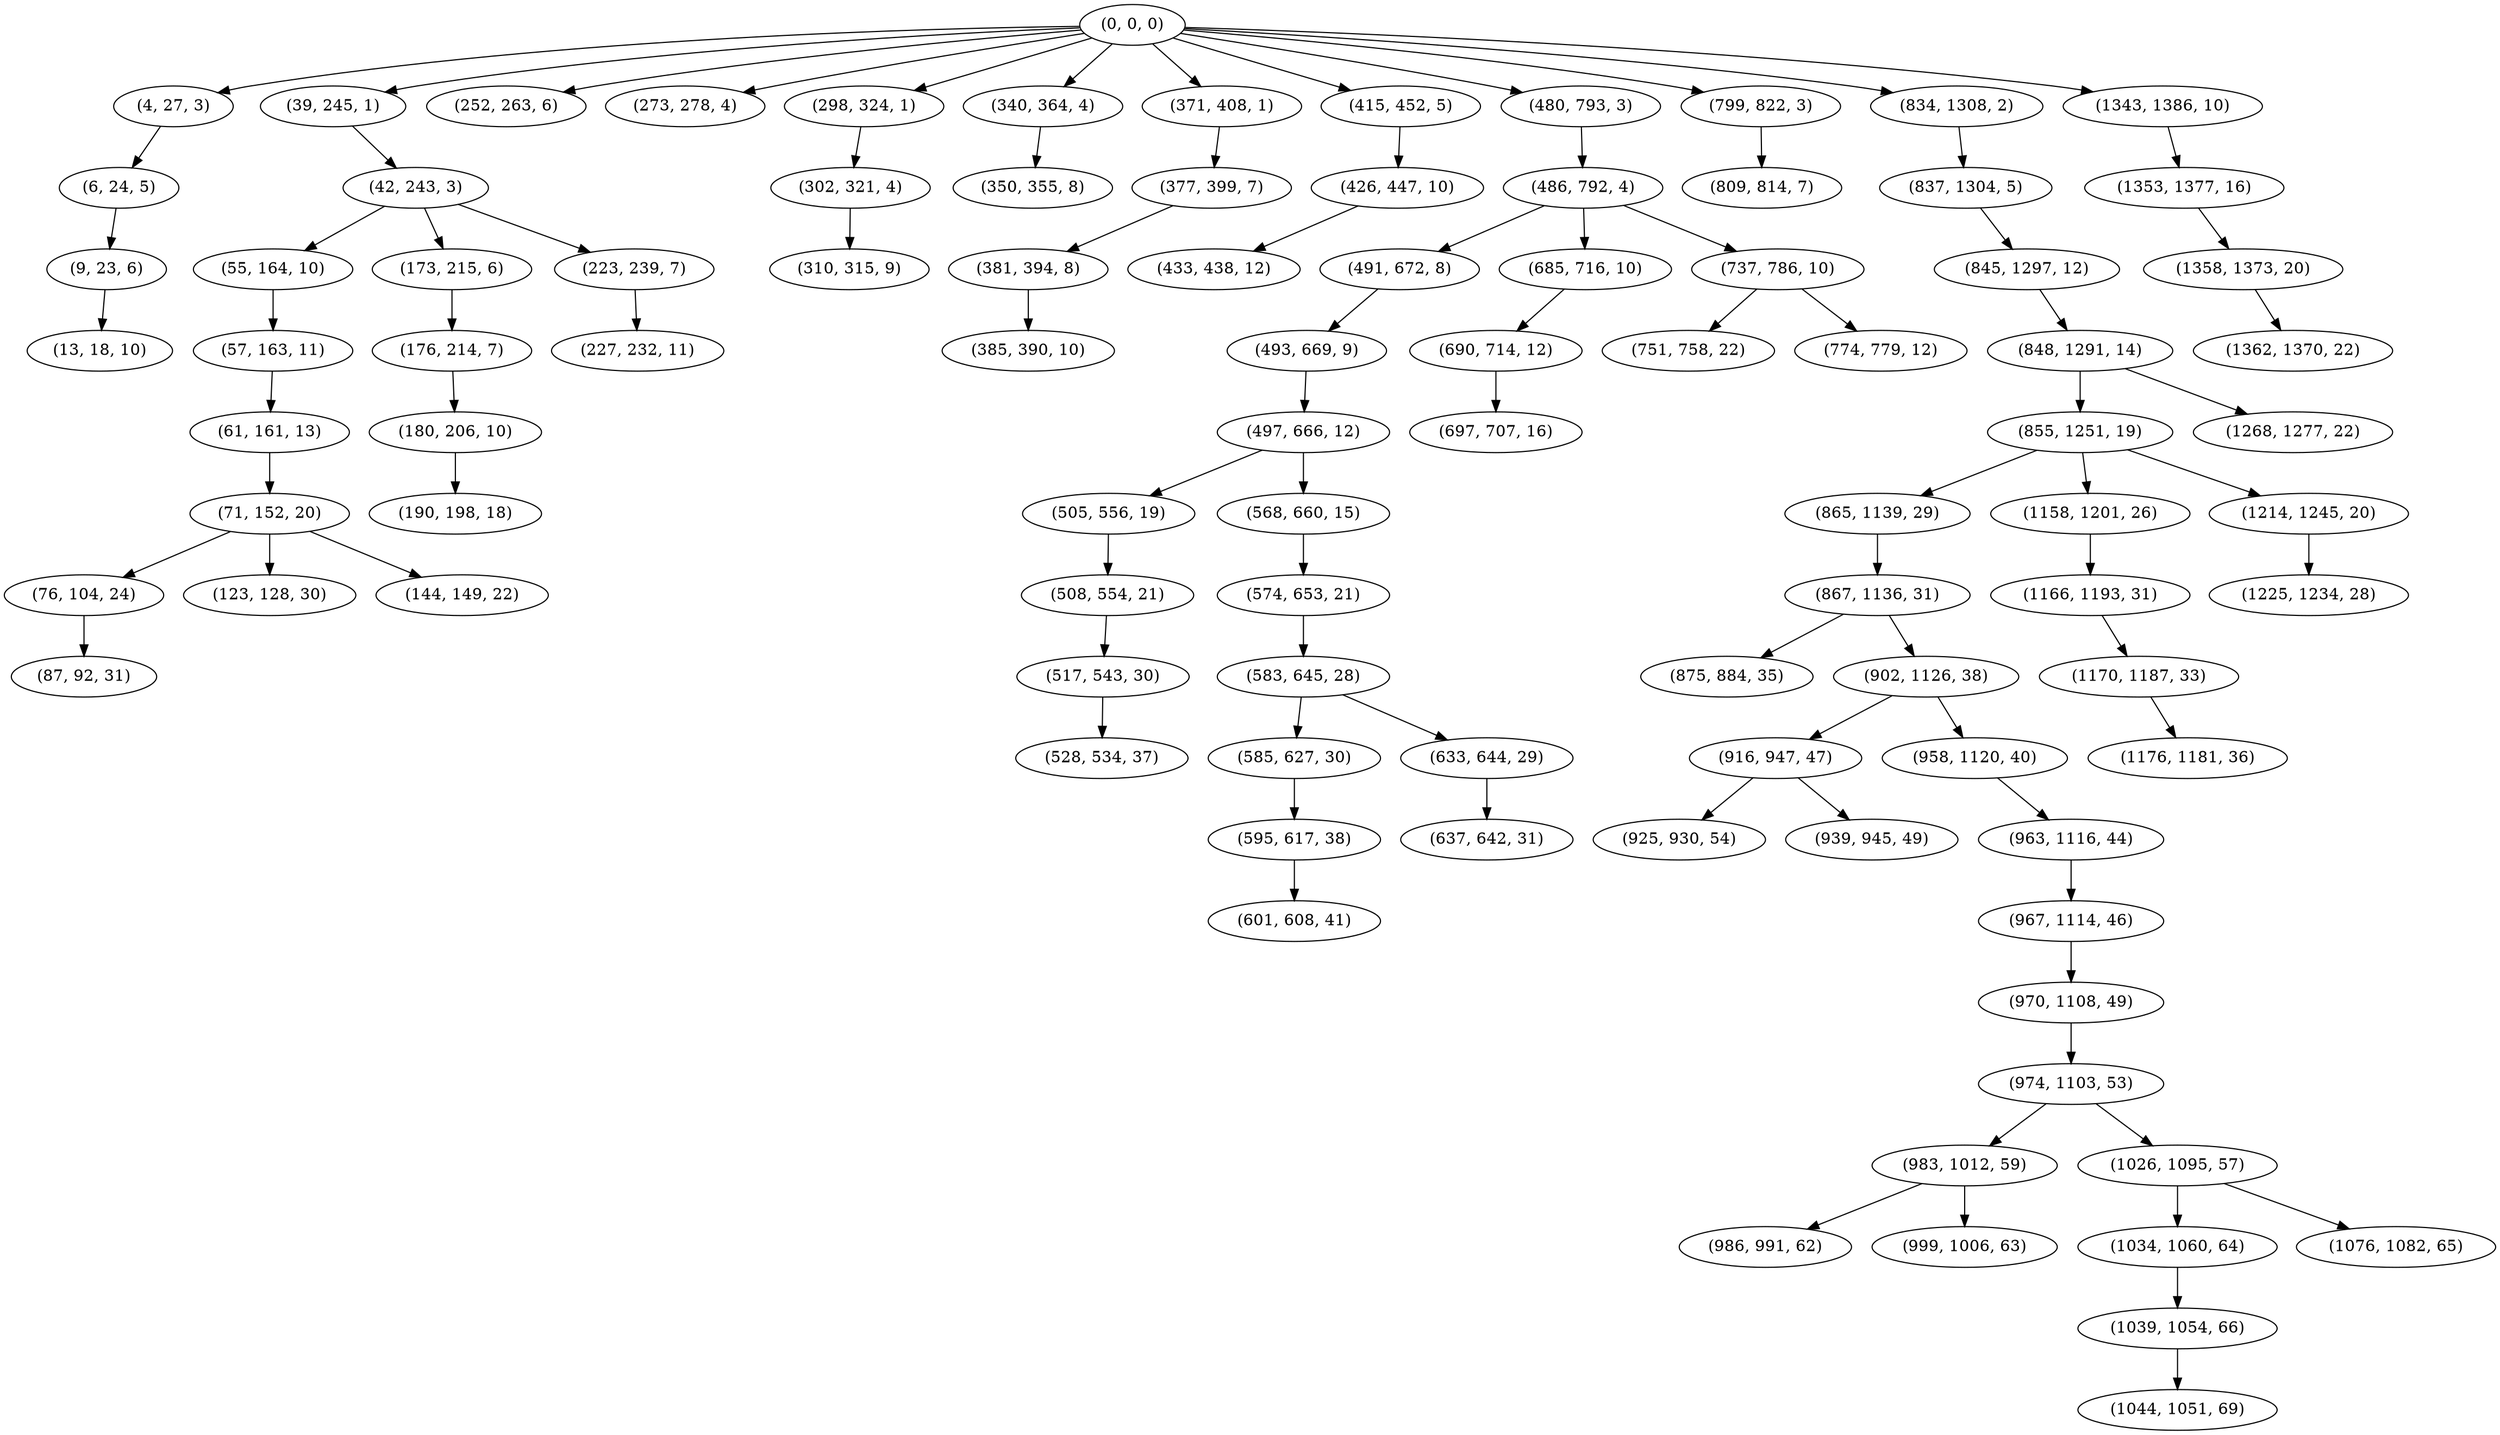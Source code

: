 digraph tree {
    "(0, 0, 0)";
    "(4, 27, 3)";
    "(6, 24, 5)";
    "(9, 23, 6)";
    "(13, 18, 10)";
    "(39, 245, 1)";
    "(42, 243, 3)";
    "(55, 164, 10)";
    "(57, 163, 11)";
    "(61, 161, 13)";
    "(71, 152, 20)";
    "(76, 104, 24)";
    "(87, 92, 31)";
    "(123, 128, 30)";
    "(144, 149, 22)";
    "(173, 215, 6)";
    "(176, 214, 7)";
    "(180, 206, 10)";
    "(190, 198, 18)";
    "(223, 239, 7)";
    "(227, 232, 11)";
    "(252, 263, 6)";
    "(273, 278, 4)";
    "(298, 324, 1)";
    "(302, 321, 4)";
    "(310, 315, 9)";
    "(340, 364, 4)";
    "(350, 355, 8)";
    "(371, 408, 1)";
    "(377, 399, 7)";
    "(381, 394, 8)";
    "(385, 390, 10)";
    "(415, 452, 5)";
    "(426, 447, 10)";
    "(433, 438, 12)";
    "(480, 793, 3)";
    "(486, 792, 4)";
    "(491, 672, 8)";
    "(493, 669, 9)";
    "(497, 666, 12)";
    "(505, 556, 19)";
    "(508, 554, 21)";
    "(517, 543, 30)";
    "(528, 534, 37)";
    "(568, 660, 15)";
    "(574, 653, 21)";
    "(583, 645, 28)";
    "(585, 627, 30)";
    "(595, 617, 38)";
    "(601, 608, 41)";
    "(633, 644, 29)";
    "(637, 642, 31)";
    "(685, 716, 10)";
    "(690, 714, 12)";
    "(697, 707, 16)";
    "(737, 786, 10)";
    "(751, 758, 22)";
    "(774, 779, 12)";
    "(799, 822, 3)";
    "(809, 814, 7)";
    "(834, 1308, 2)";
    "(837, 1304, 5)";
    "(845, 1297, 12)";
    "(848, 1291, 14)";
    "(855, 1251, 19)";
    "(865, 1139, 29)";
    "(867, 1136, 31)";
    "(875, 884, 35)";
    "(902, 1126, 38)";
    "(916, 947, 47)";
    "(925, 930, 54)";
    "(939, 945, 49)";
    "(958, 1120, 40)";
    "(963, 1116, 44)";
    "(967, 1114, 46)";
    "(970, 1108, 49)";
    "(974, 1103, 53)";
    "(983, 1012, 59)";
    "(986, 991, 62)";
    "(999, 1006, 63)";
    "(1026, 1095, 57)";
    "(1034, 1060, 64)";
    "(1039, 1054, 66)";
    "(1044, 1051, 69)";
    "(1076, 1082, 65)";
    "(1158, 1201, 26)";
    "(1166, 1193, 31)";
    "(1170, 1187, 33)";
    "(1176, 1181, 36)";
    "(1214, 1245, 20)";
    "(1225, 1234, 28)";
    "(1268, 1277, 22)";
    "(1343, 1386, 10)";
    "(1353, 1377, 16)";
    "(1358, 1373, 20)";
    "(1362, 1370, 22)";
    "(0, 0, 0)" -> "(4, 27, 3)";
    "(0, 0, 0)" -> "(39, 245, 1)";
    "(0, 0, 0)" -> "(252, 263, 6)";
    "(0, 0, 0)" -> "(273, 278, 4)";
    "(0, 0, 0)" -> "(298, 324, 1)";
    "(0, 0, 0)" -> "(340, 364, 4)";
    "(0, 0, 0)" -> "(371, 408, 1)";
    "(0, 0, 0)" -> "(415, 452, 5)";
    "(0, 0, 0)" -> "(480, 793, 3)";
    "(0, 0, 0)" -> "(799, 822, 3)";
    "(0, 0, 0)" -> "(834, 1308, 2)";
    "(0, 0, 0)" -> "(1343, 1386, 10)";
    "(4, 27, 3)" -> "(6, 24, 5)";
    "(6, 24, 5)" -> "(9, 23, 6)";
    "(9, 23, 6)" -> "(13, 18, 10)";
    "(39, 245, 1)" -> "(42, 243, 3)";
    "(42, 243, 3)" -> "(55, 164, 10)";
    "(42, 243, 3)" -> "(173, 215, 6)";
    "(42, 243, 3)" -> "(223, 239, 7)";
    "(55, 164, 10)" -> "(57, 163, 11)";
    "(57, 163, 11)" -> "(61, 161, 13)";
    "(61, 161, 13)" -> "(71, 152, 20)";
    "(71, 152, 20)" -> "(76, 104, 24)";
    "(71, 152, 20)" -> "(123, 128, 30)";
    "(71, 152, 20)" -> "(144, 149, 22)";
    "(76, 104, 24)" -> "(87, 92, 31)";
    "(173, 215, 6)" -> "(176, 214, 7)";
    "(176, 214, 7)" -> "(180, 206, 10)";
    "(180, 206, 10)" -> "(190, 198, 18)";
    "(223, 239, 7)" -> "(227, 232, 11)";
    "(298, 324, 1)" -> "(302, 321, 4)";
    "(302, 321, 4)" -> "(310, 315, 9)";
    "(340, 364, 4)" -> "(350, 355, 8)";
    "(371, 408, 1)" -> "(377, 399, 7)";
    "(377, 399, 7)" -> "(381, 394, 8)";
    "(381, 394, 8)" -> "(385, 390, 10)";
    "(415, 452, 5)" -> "(426, 447, 10)";
    "(426, 447, 10)" -> "(433, 438, 12)";
    "(480, 793, 3)" -> "(486, 792, 4)";
    "(486, 792, 4)" -> "(491, 672, 8)";
    "(486, 792, 4)" -> "(685, 716, 10)";
    "(486, 792, 4)" -> "(737, 786, 10)";
    "(491, 672, 8)" -> "(493, 669, 9)";
    "(493, 669, 9)" -> "(497, 666, 12)";
    "(497, 666, 12)" -> "(505, 556, 19)";
    "(497, 666, 12)" -> "(568, 660, 15)";
    "(505, 556, 19)" -> "(508, 554, 21)";
    "(508, 554, 21)" -> "(517, 543, 30)";
    "(517, 543, 30)" -> "(528, 534, 37)";
    "(568, 660, 15)" -> "(574, 653, 21)";
    "(574, 653, 21)" -> "(583, 645, 28)";
    "(583, 645, 28)" -> "(585, 627, 30)";
    "(583, 645, 28)" -> "(633, 644, 29)";
    "(585, 627, 30)" -> "(595, 617, 38)";
    "(595, 617, 38)" -> "(601, 608, 41)";
    "(633, 644, 29)" -> "(637, 642, 31)";
    "(685, 716, 10)" -> "(690, 714, 12)";
    "(690, 714, 12)" -> "(697, 707, 16)";
    "(737, 786, 10)" -> "(751, 758, 22)";
    "(737, 786, 10)" -> "(774, 779, 12)";
    "(799, 822, 3)" -> "(809, 814, 7)";
    "(834, 1308, 2)" -> "(837, 1304, 5)";
    "(837, 1304, 5)" -> "(845, 1297, 12)";
    "(845, 1297, 12)" -> "(848, 1291, 14)";
    "(848, 1291, 14)" -> "(855, 1251, 19)";
    "(848, 1291, 14)" -> "(1268, 1277, 22)";
    "(855, 1251, 19)" -> "(865, 1139, 29)";
    "(855, 1251, 19)" -> "(1158, 1201, 26)";
    "(855, 1251, 19)" -> "(1214, 1245, 20)";
    "(865, 1139, 29)" -> "(867, 1136, 31)";
    "(867, 1136, 31)" -> "(875, 884, 35)";
    "(867, 1136, 31)" -> "(902, 1126, 38)";
    "(902, 1126, 38)" -> "(916, 947, 47)";
    "(902, 1126, 38)" -> "(958, 1120, 40)";
    "(916, 947, 47)" -> "(925, 930, 54)";
    "(916, 947, 47)" -> "(939, 945, 49)";
    "(958, 1120, 40)" -> "(963, 1116, 44)";
    "(963, 1116, 44)" -> "(967, 1114, 46)";
    "(967, 1114, 46)" -> "(970, 1108, 49)";
    "(970, 1108, 49)" -> "(974, 1103, 53)";
    "(974, 1103, 53)" -> "(983, 1012, 59)";
    "(974, 1103, 53)" -> "(1026, 1095, 57)";
    "(983, 1012, 59)" -> "(986, 991, 62)";
    "(983, 1012, 59)" -> "(999, 1006, 63)";
    "(1026, 1095, 57)" -> "(1034, 1060, 64)";
    "(1026, 1095, 57)" -> "(1076, 1082, 65)";
    "(1034, 1060, 64)" -> "(1039, 1054, 66)";
    "(1039, 1054, 66)" -> "(1044, 1051, 69)";
    "(1158, 1201, 26)" -> "(1166, 1193, 31)";
    "(1166, 1193, 31)" -> "(1170, 1187, 33)";
    "(1170, 1187, 33)" -> "(1176, 1181, 36)";
    "(1214, 1245, 20)" -> "(1225, 1234, 28)";
    "(1343, 1386, 10)" -> "(1353, 1377, 16)";
    "(1353, 1377, 16)" -> "(1358, 1373, 20)";
    "(1358, 1373, 20)" -> "(1362, 1370, 22)";
}
